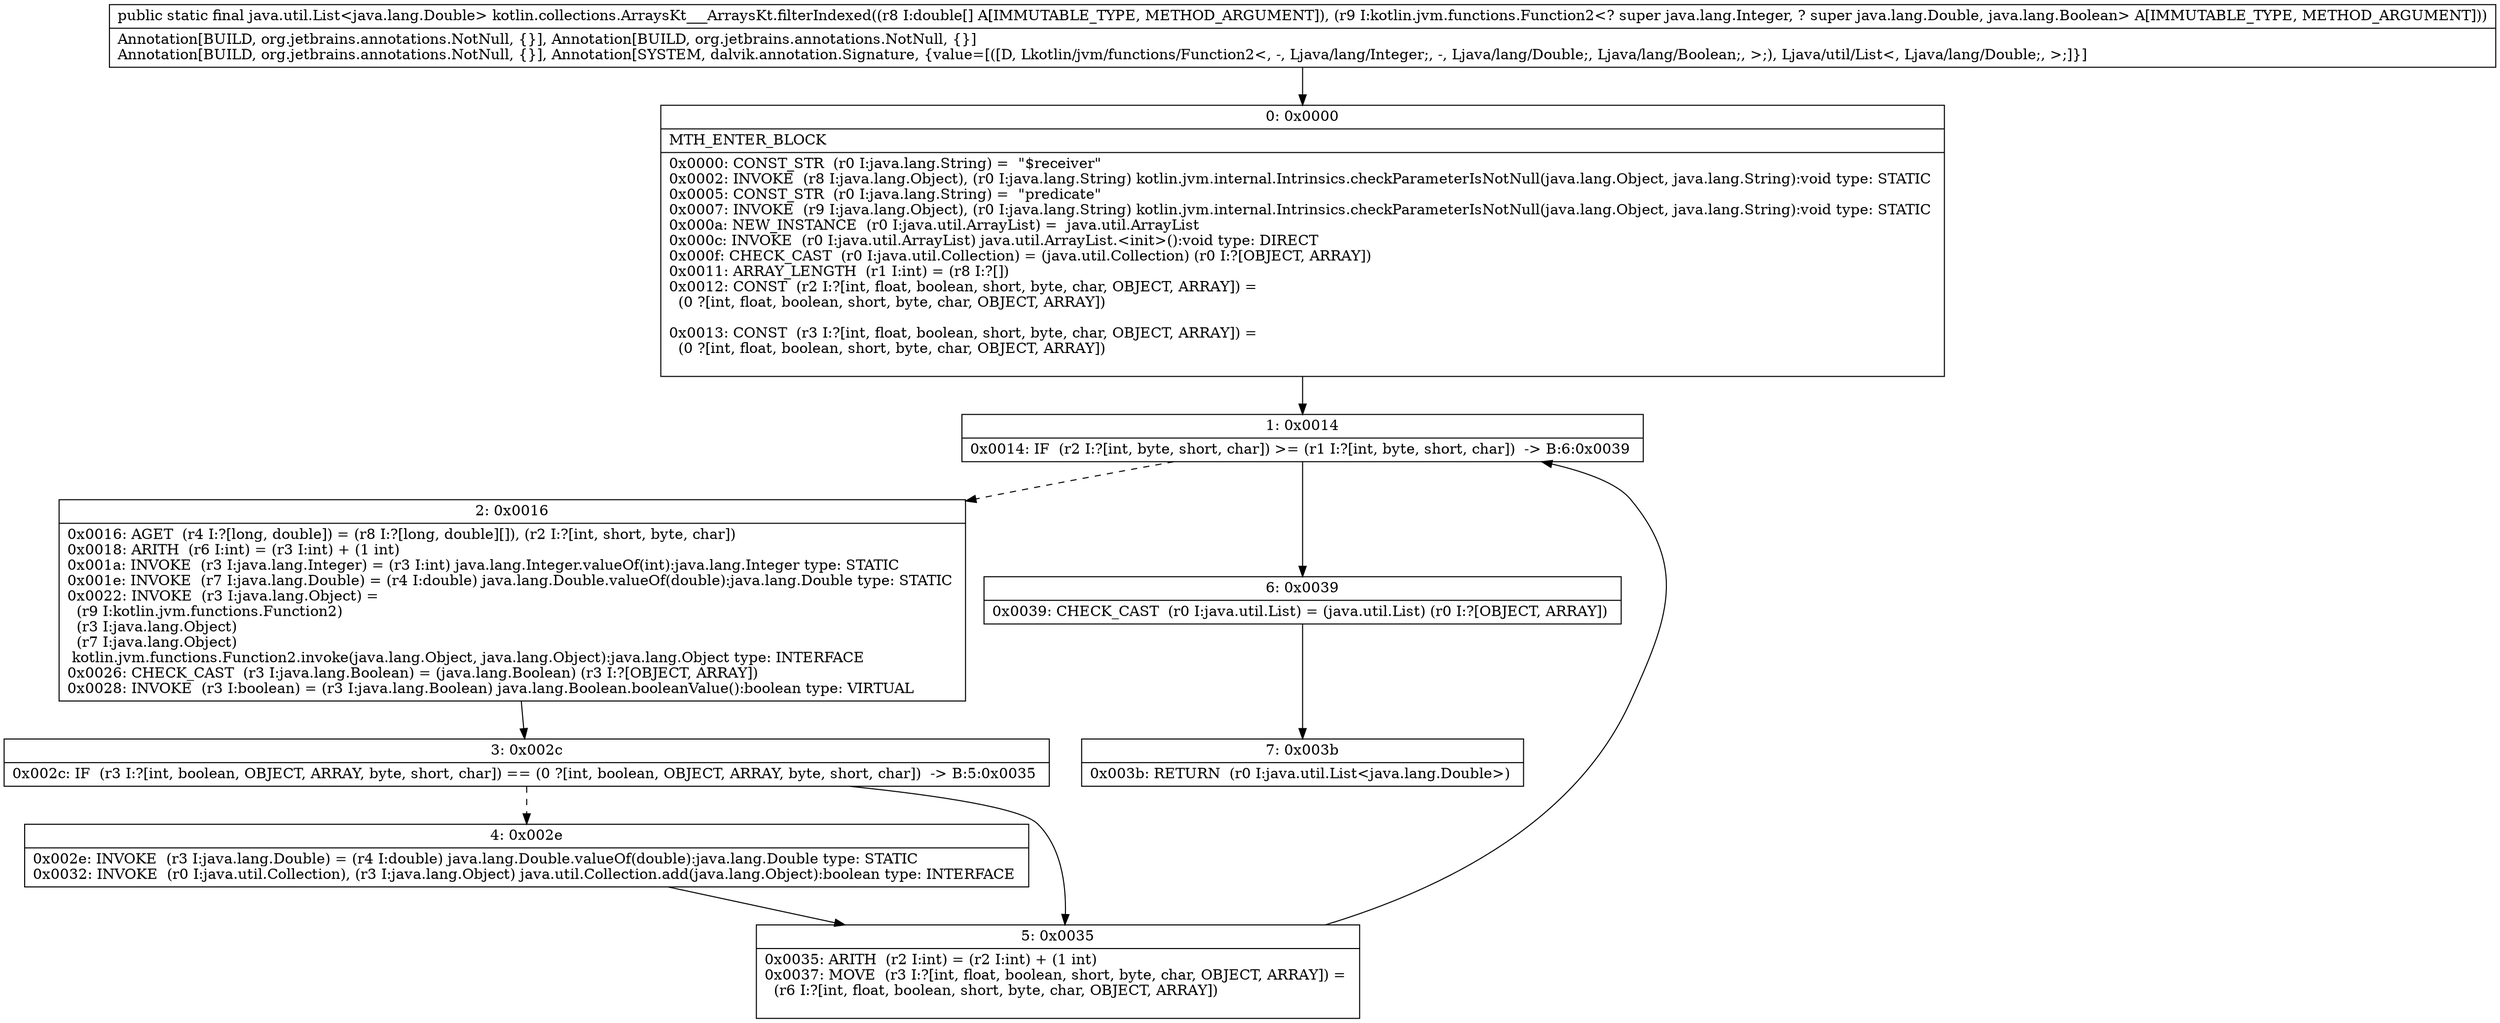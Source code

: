 digraph "CFG forkotlin.collections.ArraysKt___ArraysKt.filterIndexed([DLkotlin\/jvm\/functions\/Function2;)Ljava\/util\/List;" {
Node_0 [shape=record,label="{0\:\ 0x0000|MTH_ENTER_BLOCK\l|0x0000: CONST_STR  (r0 I:java.lang.String) =  \"$receiver\" \l0x0002: INVOKE  (r8 I:java.lang.Object), (r0 I:java.lang.String) kotlin.jvm.internal.Intrinsics.checkParameterIsNotNull(java.lang.Object, java.lang.String):void type: STATIC \l0x0005: CONST_STR  (r0 I:java.lang.String) =  \"predicate\" \l0x0007: INVOKE  (r9 I:java.lang.Object), (r0 I:java.lang.String) kotlin.jvm.internal.Intrinsics.checkParameterIsNotNull(java.lang.Object, java.lang.String):void type: STATIC \l0x000a: NEW_INSTANCE  (r0 I:java.util.ArrayList) =  java.util.ArrayList \l0x000c: INVOKE  (r0 I:java.util.ArrayList) java.util.ArrayList.\<init\>():void type: DIRECT \l0x000f: CHECK_CAST  (r0 I:java.util.Collection) = (java.util.Collection) (r0 I:?[OBJECT, ARRAY]) \l0x0011: ARRAY_LENGTH  (r1 I:int) = (r8 I:?[]) \l0x0012: CONST  (r2 I:?[int, float, boolean, short, byte, char, OBJECT, ARRAY]) = \l  (0 ?[int, float, boolean, short, byte, char, OBJECT, ARRAY])\l \l0x0013: CONST  (r3 I:?[int, float, boolean, short, byte, char, OBJECT, ARRAY]) = \l  (0 ?[int, float, boolean, short, byte, char, OBJECT, ARRAY])\l \l}"];
Node_1 [shape=record,label="{1\:\ 0x0014|0x0014: IF  (r2 I:?[int, byte, short, char]) \>= (r1 I:?[int, byte, short, char])  \-\> B:6:0x0039 \l}"];
Node_2 [shape=record,label="{2\:\ 0x0016|0x0016: AGET  (r4 I:?[long, double]) = (r8 I:?[long, double][]), (r2 I:?[int, short, byte, char]) \l0x0018: ARITH  (r6 I:int) = (r3 I:int) + (1 int) \l0x001a: INVOKE  (r3 I:java.lang.Integer) = (r3 I:int) java.lang.Integer.valueOf(int):java.lang.Integer type: STATIC \l0x001e: INVOKE  (r7 I:java.lang.Double) = (r4 I:double) java.lang.Double.valueOf(double):java.lang.Double type: STATIC \l0x0022: INVOKE  (r3 I:java.lang.Object) = \l  (r9 I:kotlin.jvm.functions.Function2)\l  (r3 I:java.lang.Object)\l  (r7 I:java.lang.Object)\l kotlin.jvm.functions.Function2.invoke(java.lang.Object, java.lang.Object):java.lang.Object type: INTERFACE \l0x0026: CHECK_CAST  (r3 I:java.lang.Boolean) = (java.lang.Boolean) (r3 I:?[OBJECT, ARRAY]) \l0x0028: INVOKE  (r3 I:boolean) = (r3 I:java.lang.Boolean) java.lang.Boolean.booleanValue():boolean type: VIRTUAL \l}"];
Node_3 [shape=record,label="{3\:\ 0x002c|0x002c: IF  (r3 I:?[int, boolean, OBJECT, ARRAY, byte, short, char]) == (0 ?[int, boolean, OBJECT, ARRAY, byte, short, char])  \-\> B:5:0x0035 \l}"];
Node_4 [shape=record,label="{4\:\ 0x002e|0x002e: INVOKE  (r3 I:java.lang.Double) = (r4 I:double) java.lang.Double.valueOf(double):java.lang.Double type: STATIC \l0x0032: INVOKE  (r0 I:java.util.Collection), (r3 I:java.lang.Object) java.util.Collection.add(java.lang.Object):boolean type: INTERFACE \l}"];
Node_5 [shape=record,label="{5\:\ 0x0035|0x0035: ARITH  (r2 I:int) = (r2 I:int) + (1 int) \l0x0037: MOVE  (r3 I:?[int, float, boolean, short, byte, char, OBJECT, ARRAY]) = \l  (r6 I:?[int, float, boolean, short, byte, char, OBJECT, ARRAY])\l \l}"];
Node_6 [shape=record,label="{6\:\ 0x0039|0x0039: CHECK_CAST  (r0 I:java.util.List) = (java.util.List) (r0 I:?[OBJECT, ARRAY]) \l}"];
Node_7 [shape=record,label="{7\:\ 0x003b|0x003b: RETURN  (r0 I:java.util.List\<java.lang.Double\>) \l}"];
MethodNode[shape=record,label="{public static final java.util.List\<java.lang.Double\> kotlin.collections.ArraysKt___ArraysKt.filterIndexed((r8 I:double[] A[IMMUTABLE_TYPE, METHOD_ARGUMENT]), (r9 I:kotlin.jvm.functions.Function2\<? super java.lang.Integer, ? super java.lang.Double, java.lang.Boolean\> A[IMMUTABLE_TYPE, METHOD_ARGUMENT]))  | Annotation[BUILD, org.jetbrains.annotations.NotNull, \{\}], Annotation[BUILD, org.jetbrains.annotations.NotNull, \{\}]\lAnnotation[BUILD, org.jetbrains.annotations.NotNull, \{\}], Annotation[SYSTEM, dalvik.annotation.Signature, \{value=[([D, Lkotlin\/jvm\/functions\/Function2\<, \-, Ljava\/lang\/Integer;, \-, Ljava\/lang\/Double;, Ljava\/lang\/Boolean;, \>;), Ljava\/util\/List\<, Ljava\/lang\/Double;, \>;]\}]\l}"];
MethodNode -> Node_0;
Node_0 -> Node_1;
Node_1 -> Node_2[style=dashed];
Node_1 -> Node_6;
Node_2 -> Node_3;
Node_3 -> Node_4[style=dashed];
Node_3 -> Node_5;
Node_4 -> Node_5;
Node_5 -> Node_1;
Node_6 -> Node_7;
}

